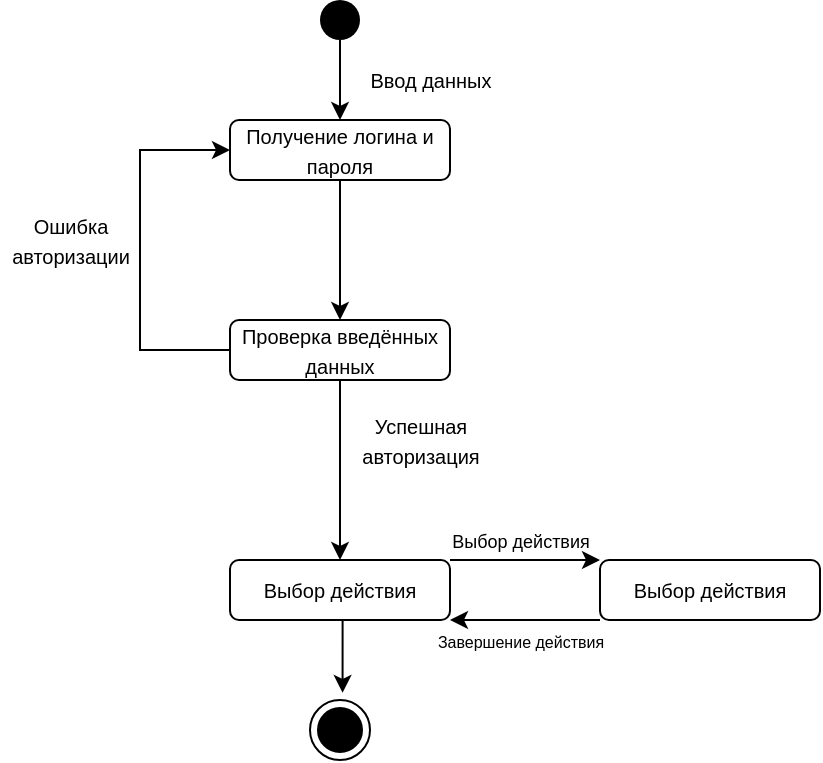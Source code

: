 <mxfile version="13.9.9" type="device"><diagram id="oeYaoiHSltVp-kITQMLM" name="Страница 1"><mxGraphModel dx="489" dy="813" grid="1" gridSize="10" guides="1" tooltips="1" connect="1" arrows="1" fold="1" page="1" pageScale="1" pageWidth="1169" pageHeight="827" math="0" shadow="0"><root><mxCell id="0"/><mxCell id="1" parent="0"/><mxCell id="at0zak9EWx5bZGc7m1vO-6" style="edgeStyle=orthogonalEdgeStyle;rounded=0;orthogonalLoop=1;jettySize=auto;html=1;exitX=0.5;exitY=1;exitDx=0;exitDy=0;entryX=0.5;entryY=0;entryDx=0;entryDy=0;" edge="1" parent="1" source="at0zak9EWx5bZGc7m1vO-1" target="at0zak9EWx5bZGc7m1vO-5"><mxGeometry relative="1" as="geometry"/></mxCell><mxCell id="at0zak9EWx5bZGc7m1vO-1" value="" style="ellipse;fillColor=#000000;strokeColor=none;" vertex="1" parent="1"><mxGeometry x="240" y="180" width="20" height="20" as="geometry"/></mxCell><mxCell id="at0zak9EWx5bZGc7m1vO-2" value="" style="ellipse;html=1;shape=endState;fillColor=#000000;strokeColor=#000000;" vertex="1" parent="1"><mxGeometry x="235" y="530" width="30" height="30" as="geometry"/></mxCell><mxCell id="at0zak9EWx5bZGc7m1vO-8" value="" style="edgeStyle=orthogonalEdgeStyle;rounded=0;orthogonalLoop=1;jettySize=auto;html=1;" edge="1" parent="1" source="at0zak9EWx5bZGc7m1vO-5" target="at0zak9EWx5bZGc7m1vO-7"><mxGeometry relative="1" as="geometry"/></mxCell><mxCell id="at0zak9EWx5bZGc7m1vO-5" value="&lt;font style=&quot;font-size: 10px&quot;&gt;Получение логина и пароля&lt;/font&gt;" style="rounded=1;whiteSpace=wrap;html=1;" vertex="1" parent="1"><mxGeometry x="195" y="240" width="110" height="30" as="geometry"/></mxCell><mxCell id="at0zak9EWx5bZGc7m1vO-10" value="" style="edgeStyle=orthogonalEdgeStyle;rounded=0;orthogonalLoop=1;jettySize=auto;html=1;" edge="1" parent="1" source="at0zak9EWx5bZGc7m1vO-7" target="at0zak9EWx5bZGc7m1vO-9"><mxGeometry relative="1" as="geometry"/></mxCell><mxCell id="at0zak9EWx5bZGc7m1vO-13" style="edgeStyle=orthogonalEdgeStyle;rounded=0;orthogonalLoop=1;jettySize=auto;html=1;exitX=0;exitY=0.5;exitDx=0;exitDy=0;entryX=0;entryY=0.5;entryDx=0;entryDy=0;" edge="1" parent="1" source="at0zak9EWx5bZGc7m1vO-7" target="at0zak9EWx5bZGc7m1vO-5"><mxGeometry relative="1" as="geometry"><Array as="points"><mxPoint x="150" y="355"/><mxPoint x="150" y="255"/></Array></mxGeometry></mxCell><mxCell id="at0zak9EWx5bZGc7m1vO-7" value="&lt;font style=&quot;font-size: 10px&quot;&gt;Проверка введённых данных&lt;/font&gt;" style="whiteSpace=wrap;html=1;rounded=1;" vertex="1" parent="1"><mxGeometry x="195" y="340" width="110" height="30" as="geometry"/></mxCell><mxCell id="at0zak9EWx5bZGc7m1vO-16" style="edgeStyle=orthogonalEdgeStyle;rounded=0;orthogonalLoop=1;jettySize=auto;html=1;exitX=1;exitY=0;exitDx=0;exitDy=0;entryX=0;entryY=0;entryDx=0;entryDy=0;" edge="1" parent="1" source="at0zak9EWx5bZGc7m1vO-9" target="at0zak9EWx5bZGc7m1vO-11"><mxGeometry relative="1" as="geometry"><Array as="points"><mxPoint x="340" y="460"/><mxPoint x="340" y="460"/></Array></mxGeometry></mxCell><mxCell id="at0zak9EWx5bZGc7m1vO-21" style="edgeStyle=orthogonalEdgeStyle;rounded=0;orthogonalLoop=1;jettySize=auto;html=1;exitX=0.5;exitY=1;exitDx=0;exitDy=0;entryX=0.543;entryY=-0.119;entryDx=0;entryDy=0;entryPerimeter=0;" edge="1" parent="1" source="at0zak9EWx5bZGc7m1vO-9" target="at0zak9EWx5bZGc7m1vO-2"><mxGeometry relative="1" as="geometry"/></mxCell><mxCell id="at0zak9EWx5bZGc7m1vO-9" value="&lt;font style=&quot;font-size: 10px&quot;&gt;Выбор действия&lt;/font&gt;" style="whiteSpace=wrap;html=1;rounded=1;" vertex="1" parent="1"><mxGeometry x="195" y="460" width="110" height="30" as="geometry"/></mxCell><mxCell id="at0zak9EWx5bZGc7m1vO-17" style="edgeStyle=orthogonalEdgeStyle;rounded=0;orthogonalLoop=1;jettySize=auto;html=1;exitX=0;exitY=1;exitDx=0;exitDy=0;entryX=1;entryY=1;entryDx=0;entryDy=0;" edge="1" parent="1" source="at0zak9EWx5bZGc7m1vO-11" target="at0zak9EWx5bZGc7m1vO-9"><mxGeometry relative="1" as="geometry"><Array as="points"><mxPoint x="350" y="490"/><mxPoint x="350" y="490"/></Array></mxGeometry></mxCell><mxCell id="at0zak9EWx5bZGc7m1vO-11" value="&lt;font style=&quot;font-size: 10px&quot;&gt;Выбор действия&lt;/font&gt;" style="whiteSpace=wrap;html=1;rounded=1;" vertex="1" parent="1"><mxGeometry x="380" y="460" width="110" height="30" as="geometry"/></mxCell><mxCell id="at0zak9EWx5bZGc7m1vO-12" value="&lt;font style=&quot;font-size: 10px&quot;&gt;Ввод данных&lt;/font&gt;" style="text;html=1;align=center;verticalAlign=middle;resizable=0;points=[];autosize=1;" vertex="1" parent="1"><mxGeometry x="255" y="210" width="80" height="20" as="geometry"/></mxCell><mxCell id="at0zak9EWx5bZGc7m1vO-14" value="&lt;font style=&quot;font-size: 10px&quot;&gt;Ошибка &lt;br&gt;авторизации&lt;/font&gt;" style="text;html=1;align=center;verticalAlign=middle;resizable=0;points=[];autosize=1;" vertex="1" parent="1"><mxGeometry x="80" y="280" width="70" height="40" as="geometry"/></mxCell><mxCell id="at0zak9EWx5bZGc7m1vO-15" value="&lt;font style=&quot;font-size: 10px&quot;&gt;Успешная &lt;br&gt;авторизация&lt;/font&gt;" style="text;html=1;align=center;verticalAlign=middle;resizable=0;points=[];autosize=1;" vertex="1" parent="1"><mxGeometry x="255" y="380" width="70" height="40" as="geometry"/></mxCell><mxCell id="at0zak9EWx5bZGc7m1vO-18" value="&lt;font style=&quot;font-size: 9px&quot;&gt;Выбор действия&lt;/font&gt;" style="text;html=1;align=center;verticalAlign=middle;resizable=0;points=[];autosize=1;" vertex="1" parent="1"><mxGeometry x="300" y="440" width="80" height="20" as="geometry"/></mxCell><mxCell id="at0zak9EWx5bZGc7m1vO-19" value="&lt;font style=&quot;font-size: 8px&quot;&gt;Завершение действия&lt;/font&gt;" style="text;html=1;align=center;verticalAlign=middle;resizable=0;points=[];autosize=1;" vertex="1" parent="1"><mxGeometry x="290" y="490" width="100" height="20" as="geometry"/></mxCell></root></mxGraphModel></diagram></mxfile>